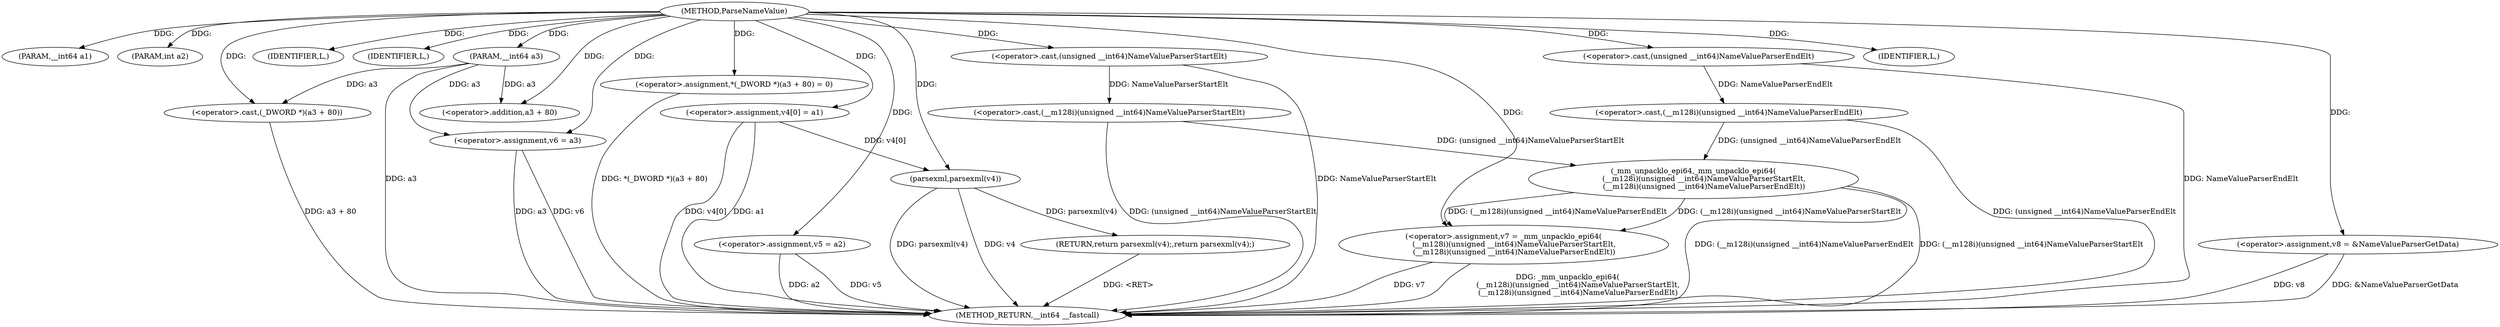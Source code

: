 digraph ParseNameValue {  
"1000107" [label = "(METHOD,ParseNameValue)" ]
"1000160" [label = "(METHOD_RETURN,__int64 __fastcall)" ]
"1000108" [label = "(PARAM,__int64 a1)" ]
"1000109" [label = "(PARAM,int a2)" ]
"1000110" [label = "(PARAM,__int64 a3)" ]
"1000118" [label = "(IDENTIFIER,L,)" ]
"1000119" [label = "(IDENTIFIER,L,)" ]
"1000120" [label = "(<operator>.assignment,*(_DWORD *)(a3 + 80) = 0)" ]
"1000122" [label = "(<operator>.cast,(_DWORD *)(a3 + 80))" ]
"1000124" [label = "(<operator>.addition,a3 + 80)" ]
"1000128" [label = "(<operator>.assignment,v4[0] = a1)" ]
"1000133" [label = "(<operator>.assignment,v5 = a2)" ]
"1000136" [label = "(<operator>.assignment,v6 = a3)" ]
"1000139" [label = "(<operator>.assignment,v7 = _mm_unpacklo_epi64(\n         (__m128i)(unsigned __int64)NameValueParserStartElt,\n         (__m128i)(unsigned __int64)NameValueParserEndElt))" ]
"1000141" [label = "(_mm_unpacklo_epi64,_mm_unpacklo_epi64(\n         (__m128i)(unsigned __int64)NameValueParserStartElt,\n         (__m128i)(unsigned __int64)NameValueParserEndElt))" ]
"1000142" [label = "(<operator>.cast,(__m128i)(unsigned __int64)NameValueParserStartElt)" ]
"1000144" [label = "(<operator>.cast,(unsigned __int64)NameValueParserStartElt)" ]
"1000147" [label = "(<operator>.cast,(__m128i)(unsigned __int64)NameValueParserEndElt)" ]
"1000149" [label = "(<operator>.cast,(unsigned __int64)NameValueParserEndElt)" ]
"1000152" [label = "(<operator>.assignment,v8 = &NameValueParserGetData)" ]
"1000156" [label = "(IDENTIFIER,L,)" ]
"1000157" [label = "(RETURN,return parsexml(v4);,return parsexml(v4);)" ]
"1000158" [label = "(parsexml,parsexml(v4))" ]
  "1000122" -> "1000160"  [ label = "DDG: a3 + 80"] 
  "1000147" -> "1000160"  [ label = "DDG: (unsigned __int64)NameValueParserEndElt"] 
  "1000141" -> "1000160"  [ label = "DDG: (__m128i)(unsigned __int64)NameValueParserEndElt"] 
  "1000158" -> "1000160"  [ label = "DDG: parsexml(v4)"] 
  "1000136" -> "1000160"  [ label = "DDG: a3"] 
  "1000158" -> "1000160"  [ label = "DDG: v4"] 
  "1000139" -> "1000160"  [ label = "DDG: v7"] 
  "1000128" -> "1000160"  [ label = "DDG: v4[0]"] 
  "1000142" -> "1000160"  [ label = "DDG: (unsigned __int64)NameValueParserStartElt"] 
  "1000141" -> "1000160"  [ label = "DDG: (__m128i)(unsigned __int64)NameValueParserStartElt"] 
  "1000120" -> "1000160"  [ label = "DDG: *(_DWORD *)(a3 + 80)"] 
  "1000136" -> "1000160"  [ label = "DDG: v6"] 
  "1000133" -> "1000160"  [ label = "DDG: v5"] 
  "1000152" -> "1000160"  [ label = "DDG: v8"] 
  "1000110" -> "1000160"  [ label = "DDG: a3"] 
  "1000133" -> "1000160"  [ label = "DDG: a2"] 
  "1000139" -> "1000160"  [ label = "DDG: _mm_unpacklo_epi64(\n         (__m128i)(unsigned __int64)NameValueParserStartElt,\n         (__m128i)(unsigned __int64)NameValueParserEndElt)"] 
  "1000152" -> "1000160"  [ label = "DDG: &NameValueParserGetData"] 
  "1000144" -> "1000160"  [ label = "DDG: NameValueParserStartElt"] 
  "1000149" -> "1000160"  [ label = "DDG: NameValueParserEndElt"] 
  "1000128" -> "1000160"  [ label = "DDG: a1"] 
  "1000157" -> "1000160"  [ label = "DDG: <RET>"] 
  "1000107" -> "1000108"  [ label = "DDG: "] 
  "1000107" -> "1000109"  [ label = "DDG: "] 
  "1000107" -> "1000110"  [ label = "DDG: "] 
  "1000107" -> "1000118"  [ label = "DDG: "] 
  "1000107" -> "1000119"  [ label = "DDG: "] 
  "1000107" -> "1000120"  [ label = "DDG: "] 
  "1000110" -> "1000122"  [ label = "DDG: a3"] 
  "1000107" -> "1000122"  [ label = "DDG: "] 
  "1000110" -> "1000124"  [ label = "DDG: a3"] 
  "1000107" -> "1000124"  [ label = "DDG: "] 
  "1000107" -> "1000128"  [ label = "DDG: "] 
  "1000107" -> "1000133"  [ label = "DDG: "] 
  "1000110" -> "1000136"  [ label = "DDG: a3"] 
  "1000107" -> "1000136"  [ label = "DDG: "] 
  "1000141" -> "1000139"  [ label = "DDG: (__m128i)(unsigned __int64)NameValueParserStartElt"] 
  "1000141" -> "1000139"  [ label = "DDG: (__m128i)(unsigned __int64)NameValueParserEndElt"] 
  "1000107" -> "1000139"  [ label = "DDG: "] 
  "1000142" -> "1000141"  [ label = "DDG: (unsigned __int64)NameValueParserStartElt"] 
  "1000144" -> "1000142"  [ label = "DDG: NameValueParserStartElt"] 
  "1000107" -> "1000144"  [ label = "DDG: "] 
  "1000147" -> "1000141"  [ label = "DDG: (unsigned __int64)NameValueParserEndElt"] 
  "1000149" -> "1000147"  [ label = "DDG: NameValueParserEndElt"] 
  "1000107" -> "1000149"  [ label = "DDG: "] 
  "1000107" -> "1000152"  [ label = "DDG: "] 
  "1000107" -> "1000156"  [ label = "DDG: "] 
  "1000158" -> "1000157"  [ label = "DDG: parsexml(v4)"] 
  "1000128" -> "1000158"  [ label = "DDG: v4[0]"] 
  "1000107" -> "1000158"  [ label = "DDG: "] 
}
